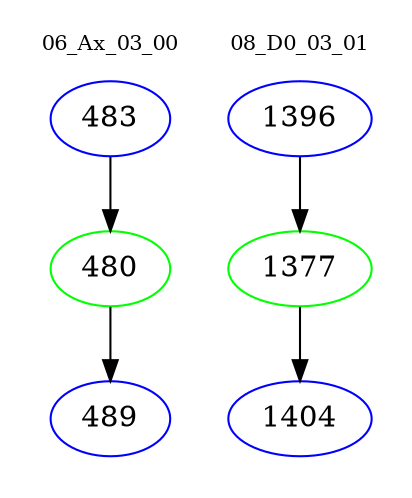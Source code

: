 digraph{
subgraph cluster_0 {
color = white
label = "06_Ax_03_00";
fontsize=10;
T0_483 [label="483", color="blue"]
T0_483 -> T0_480 [color="black"]
T0_480 [label="480", color="green"]
T0_480 -> T0_489 [color="black"]
T0_489 [label="489", color="blue"]
}
subgraph cluster_1 {
color = white
label = "08_D0_03_01";
fontsize=10;
T1_1396 [label="1396", color="blue"]
T1_1396 -> T1_1377 [color="black"]
T1_1377 [label="1377", color="green"]
T1_1377 -> T1_1404 [color="black"]
T1_1404 [label="1404", color="blue"]
}
}
